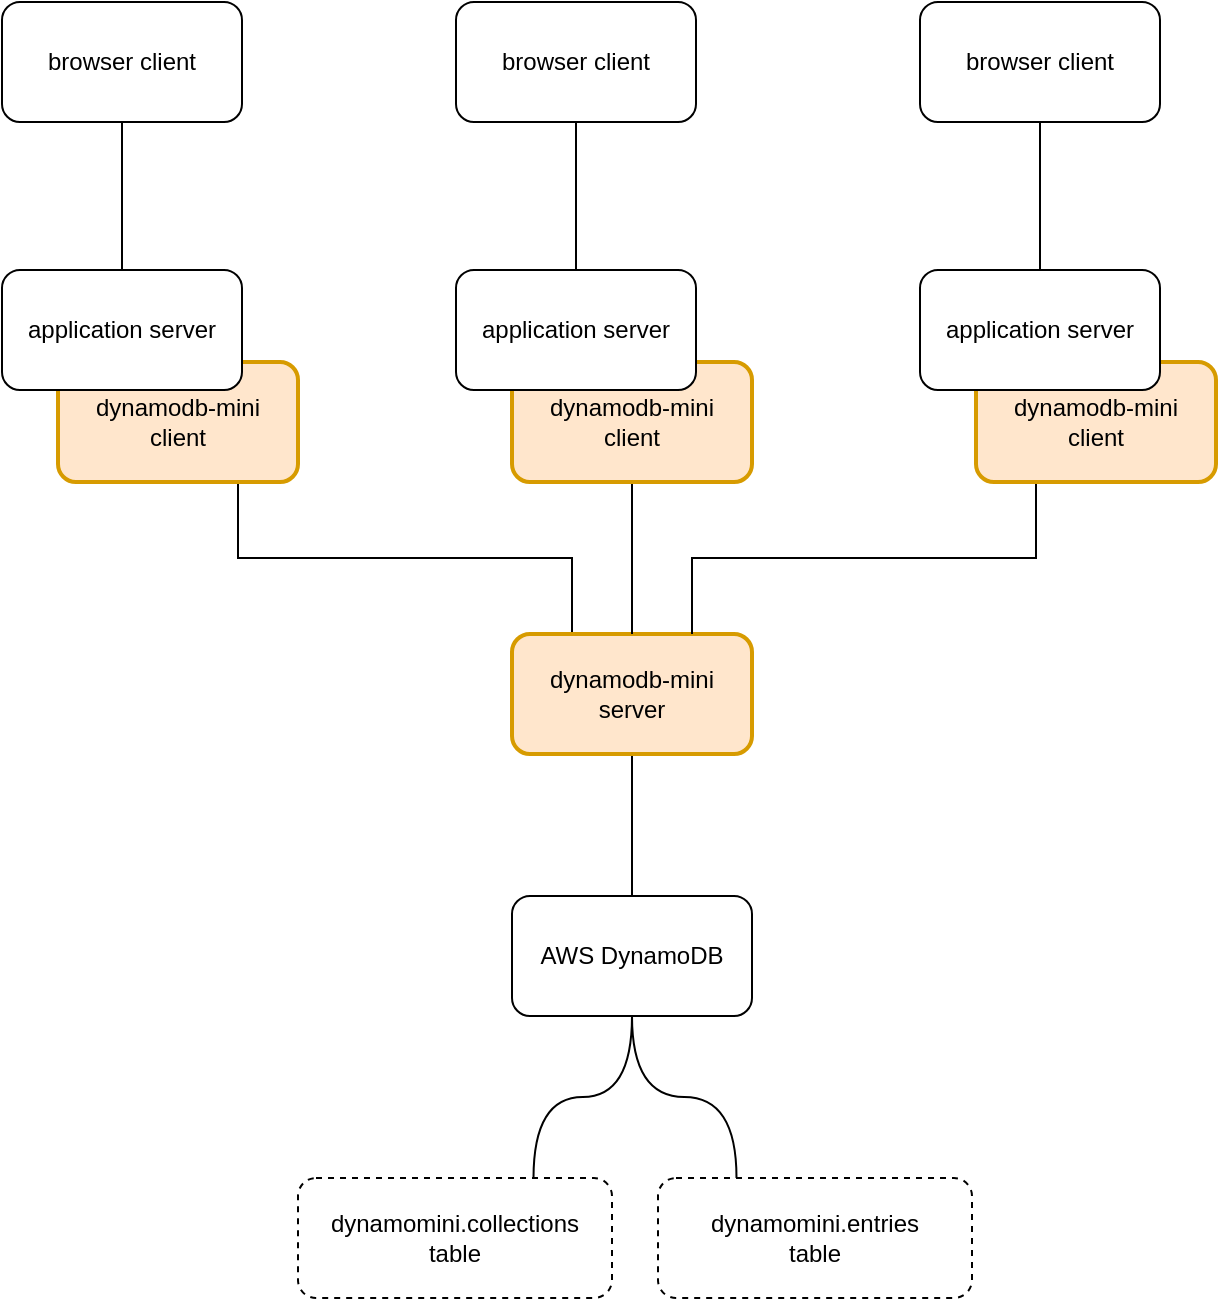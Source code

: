 <mxfile version="10.6.3" type="device"><diagram id="orUaR5tVHrhHPYWce80J" name="Page-1"><mxGraphModel dx="918" dy="616" grid="0" gridSize="10" guides="1" tooltips="1" connect="1" arrows="1" fold="1" page="1" pageScale="1" pageWidth="827" pageHeight="1169" math="0" shadow="0"><root><mxCell id="0"/><mxCell id="1" parent="0"/><mxCell id="riBrdhqS_uXkgdVsVbYT-6" style="edgeStyle=orthogonalEdgeStyle;rounded=0;orthogonalLoop=1;jettySize=auto;html=1;exitX=0.75;exitY=1;exitDx=0;exitDy=0;entryX=0.25;entryY=0;entryDx=0;entryDy=0;endArrow=none;endFill=0;" parent="1" source="riBrdhqS_uXkgdVsVbYT-4" target="riBrdhqS_uXkgdVsVbYT-3" edge="1"><mxGeometry relative="1" as="geometry"/></mxCell><mxCell id="riBrdhqS_uXkgdVsVbYT-4" value="dynamodb-mini&lt;br&gt;client&lt;br&gt;" style="rounded=1;whiteSpace=wrap;html=1;fillColor=#ffe6cc;strokeColor=#d79b00;strokeWidth=2;" parent="1" vertex="1"><mxGeometry x="220" y="244" width="120" height="60" as="geometry"/></mxCell><mxCell id="riBrdhqS_uXkgdVsVbYT-5" style="edgeStyle=orthogonalEdgeStyle;rounded=0;orthogonalLoop=1;jettySize=auto;html=1;exitX=0.5;exitY=1;exitDx=0;exitDy=0;entryX=0.5;entryY=0;entryDx=0;entryDy=0;endArrow=none;endFill=0;" parent="1" source="riBrdhqS_uXkgdVsVbYT-1" target="riBrdhqS_uXkgdVsVbYT-2" edge="1"><mxGeometry relative="1" as="geometry"/></mxCell><mxCell id="riBrdhqS_uXkgdVsVbYT-1" value="browser client" style="rounded=1;whiteSpace=wrap;html=1;" parent="1" vertex="1"><mxGeometry x="192" y="64" width="120" height="60" as="geometry"/></mxCell><mxCell id="riBrdhqS_uXkgdVsVbYT-2" value="application server" style="rounded=1;whiteSpace=wrap;html=1;" parent="1" vertex="1"><mxGeometry x="192" y="198" width="120" height="60" as="geometry"/></mxCell><mxCell id="riBrdhqS_uXkgdVsVbYT-12" style="edgeStyle=orthogonalEdgeStyle;curved=1;rounded=0;orthogonalLoop=1;jettySize=auto;html=1;exitX=0.5;exitY=1;exitDx=0;exitDy=0;entryX=0.5;entryY=0;entryDx=0;entryDy=0;endArrow=none;endFill=0;" parent="1" source="riBrdhqS_uXkgdVsVbYT-3" target="riBrdhqS_uXkgdVsVbYT-7" edge="1"><mxGeometry relative="1" as="geometry"/></mxCell><mxCell id="riBrdhqS_uXkgdVsVbYT-3" value="dynamodb-mini&lt;br&gt;server" style="rounded=1;whiteSpace=wrap;html=1;fillColor=#ffe6cc;strokeColor=#d79b00;strokeWidth=2;" parent="1" vertex="1"><mxGeometry x="447" y="380" width="120" height="60" as="geometry"/></mxCell><mxCell id="riBrdhqS_uXkgdVsVbYT-10" style="edgeStyle=orthogonalEdgeStyle;rounded=0;orthogonalLoop=1;jettySize=auto;html=1;exitX=0.5;exitY=1;exitDx=0;exitDy=0;entryX=0.75;entryY=0;entryDx=0;entryDy=0;endArrow=none;endFill=0;curved=1;" parent="1" source="riBrdhqS_uXkgdVsVbYT-7" target="riBrdhqS_uXkgdVsVbYT-8" edge="1"><mxGeometry relative="1" as="geometry"/></mxCell><mxCell id="riBrdhqS_uXkgdVsVbYT-11" style="edgeStyle=orthogonalEdgeStyle;curved=1;rounded=0;orthogonalLoop=1;jettySize=auto;html=1;exitX=0.5;exitY=1;exitDx=0;exitDy=0;entryX=0.25;entryY=0;entryDx=0;entryDy=0;endArrow=none;endFill=0;" parent="1" source="riBrdhqS_uXkgdVsVbYT-7" target="riBrdhqS_uXkgdVsVbYT-9" edge="1"><mxGeometry relative="1" as="geometry"/></mxCell><mxCell id="riBrdhqS_uXkgdVsVbYT-7" value="AWS DynamoDB" style="rounded=1;whiteSpace=wrap;html=1;" parent="1" vertex="1"><mxGeometry x="447" y="511" width="120" height="60" as="geometry"/></mxCell><mxCell id="riBrdhqS_uXkgdVsVbYT-8" value="&lt;span&gt;dynamomini&lt;/span&gt;.collections&lt;br&gt;table&lt;br&gt;" style="rounded=1;whiteSpace=wrap;html=1;dashed=1;" parent="1" vertex="1"><mxGeometry x="340" y="652" width="157" height="60" as="geometry"/></mxCell><mxCell id="riBrdhqS_uXkgdVsVbYT-9" value="&lt;span&gt;dynamomini&lt;/span&gt;.entries&lt;br&gt;table&lt;br&gt;" style="rounded=1;whiteSpace=wrap;html=1;dashed=1;" parent="1" vertex="1"><mxGeometry x="520" y="652" width="157" height="60" as="geometry"/></mxCell><mxCell id="n0ZGNJV-FDrRiUDdhdzd-9" style="edgeStyle=orthogonalEdgeStyle;rounded=0;orthogonalLoop=1;jettySize=auto;html=1;exitX=0.5;exitY=1;exitDx=0;exitDy=0;entryX=0.5;entryY=0;entryDx=0;entryDy=0;endArrow=none;endFill=0;" parent="1" source="n0ZGNJV-FDrRiUDdhdzd-1" target="riBrdhqS_uXkgdVsVbYT-3" edge="1"><mxGeometry relative="1" as="geometry"/></mxCell><mxCell id="n0ZGNJV-FDrRiUDdhdzd-1" value="dynamodb-mini&lt;br&gt;client&lt;br&gt;" style="rounded=1;whiteSpace=wrap;html=1;fillColor=#ffe6cc;strokeColor=#d79b00;strokeWidth=2;" parent="1" vertex="1"><mxGeometry x="447" y="244" width="120" height="60" as="geometry"/></mxCell><mxCell id="n0ZGNJV-FDrRiUDdhdzd-2" style="edgeStyle=orthogonalEdgeStyle;rounded=0;orthogonalLoop=1;jettySize=auto;html=1;exitX=0.5;exitY=1;exitDx=0;exitDy=0;entryX=0.5;entryY=0;entryDx=0;entryDy=0;endArrow=none;endFill=0;" parent="1" source="n0ZGNJV-FDrRiUDdhdzd-3" target="n0ZGNJV-FDrRiUDdhdzd-4" edge="1"><mxGeometry relative="1" as="geometry"/></mxCell><mxCell id="n0ZGNJV-FDrRiUDdhdzd-3" value="browser client" style="rounded=1;whiteSpace=wrap;html=1;" parent="1" vertex="1"><mxGeometry x="419" y="64" width="120" height="60" as="geometry"/></mxCell><mxCell id="n0ZGNJV-FDrRiUDdhdzd-4" value="application server" style="rounded=1;whiteSpace=wrap;html=1;" parent="1" vertex="1"><mxGeometry x="419" y="198" width="120" height="60" as="geometry"/></mxCell><mxCell id="n0ZGNJV-FDrRiUDdhdzd-10" style="edgeStyle=orthogonalEdgeStyle;rounded=0;orthogonalLoop=1;jettySize=auto;html=1;exitX=0.25;exitY=1;exitDx=0;exitDy=0;entryX=0.75;entryY=0;entryDx=0;entryDy=0;endArrow=none;endFill=0;" parent="1" source="n0ZGNJV-FDrRiUDdhdzd-5" target="riBrdhqS_uXkgdVsVbYT-3" edge="1"><mxGeometry relative="1" as="geometry"/></mxCell><mxCell id="n0ZGNJV-FDrRiUDdhdzd-5" value="dynamodb-mini&lt;br&gt;client&lt;br&gt;" style="rounded=1;whiteSpace=wrap;html=1;fillColor=#ffe6cc;strokeColor=#d79b00;strokeWidth=2;" parent="1" vertex="1"><mxGeometry x="679" y="244" width="120" height="60" as="geometry"/></mxCell><mxCell id="n0ZGNJV-FDrRiUDdhdzd-6" style="edgeStyle=orthogonalEdgeStyle;rounded=0;orthogonalLoop=1;jettySize=auto;html=1;exitX=0.5;exitY=1;exitDx=0;exitDy=0;entryX=0.5;entryY=0;entryDx=0;entryDy=0;endArrow=none;endFill=0;" parent="1" source="n0ZGNJV-FDrRiUDdhdzd-7" target="n0ZGNJV-FDrRiUDdhdzd-8" edge="1"><mxGeometry relative="1" as="geometry"/></mxCell><mxCell id="n0ZGNJV-FDrRiUDdhdzd-7" value="browser client" style="rounded=1;whiteSpace=wrap;html=1;" parent="1" vertex="1"><mxGeometry x="651" y="64" width="120" height="60" as="geometry"/></mxCell><mxCell id="n0ZGNJV-FDrRiUDdhdzd-8" value="application server" style="rounded=1;whiteSpace=wrap;html=1;" parent="1" vertex="1"><mxGeometry x="651" y="198" width="120" height="60" as="geometry"/></mxCell></root></mxGraphModel></diagram></mxfile>